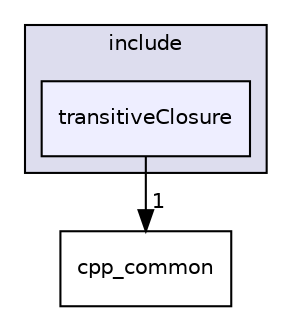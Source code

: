 digraph "transitiveClosure" {
  compound=true
  node [ fontsize="10", fontname="Helvetica"];
  edge [ labelfontsize="10", labelfontname="Helvetica"];
  subgraph clusterdir_d828925fd371daeaa4c854aa07a3082a {
    graph [ bgcolor="#ddddee", pencolor="black", label="include" fontname="Helvetica", fontsize="10", URL="dir_d828925fd371daeaa4c854aa07a3082a.html"]
  dir_7db1d4b2aa677e6267bf19a38a4feb85 [shape=box, label="transitiveClosure", style="filled", fillcolor="#eeeeff", pencolor="black", URL="dir_7db1d4b2aa677e6267bf19a38a4feb85.html"];
  }
  dir_57c48c3ae7e9c811acaf538a4ef189c4 [shape=box label="cpp_common" URL="dir_57c48c3ae7e9c811acaf538a4ef189c4.html"];
  dir_7db1d4b2aa677e6267bf19a38a4feb85->dir_57c48c3ae7e9c811acaf538a4ef189c4 [headlabel="1", labeldistance=1.5 headhref="dir_000081_000019.html"];
}
